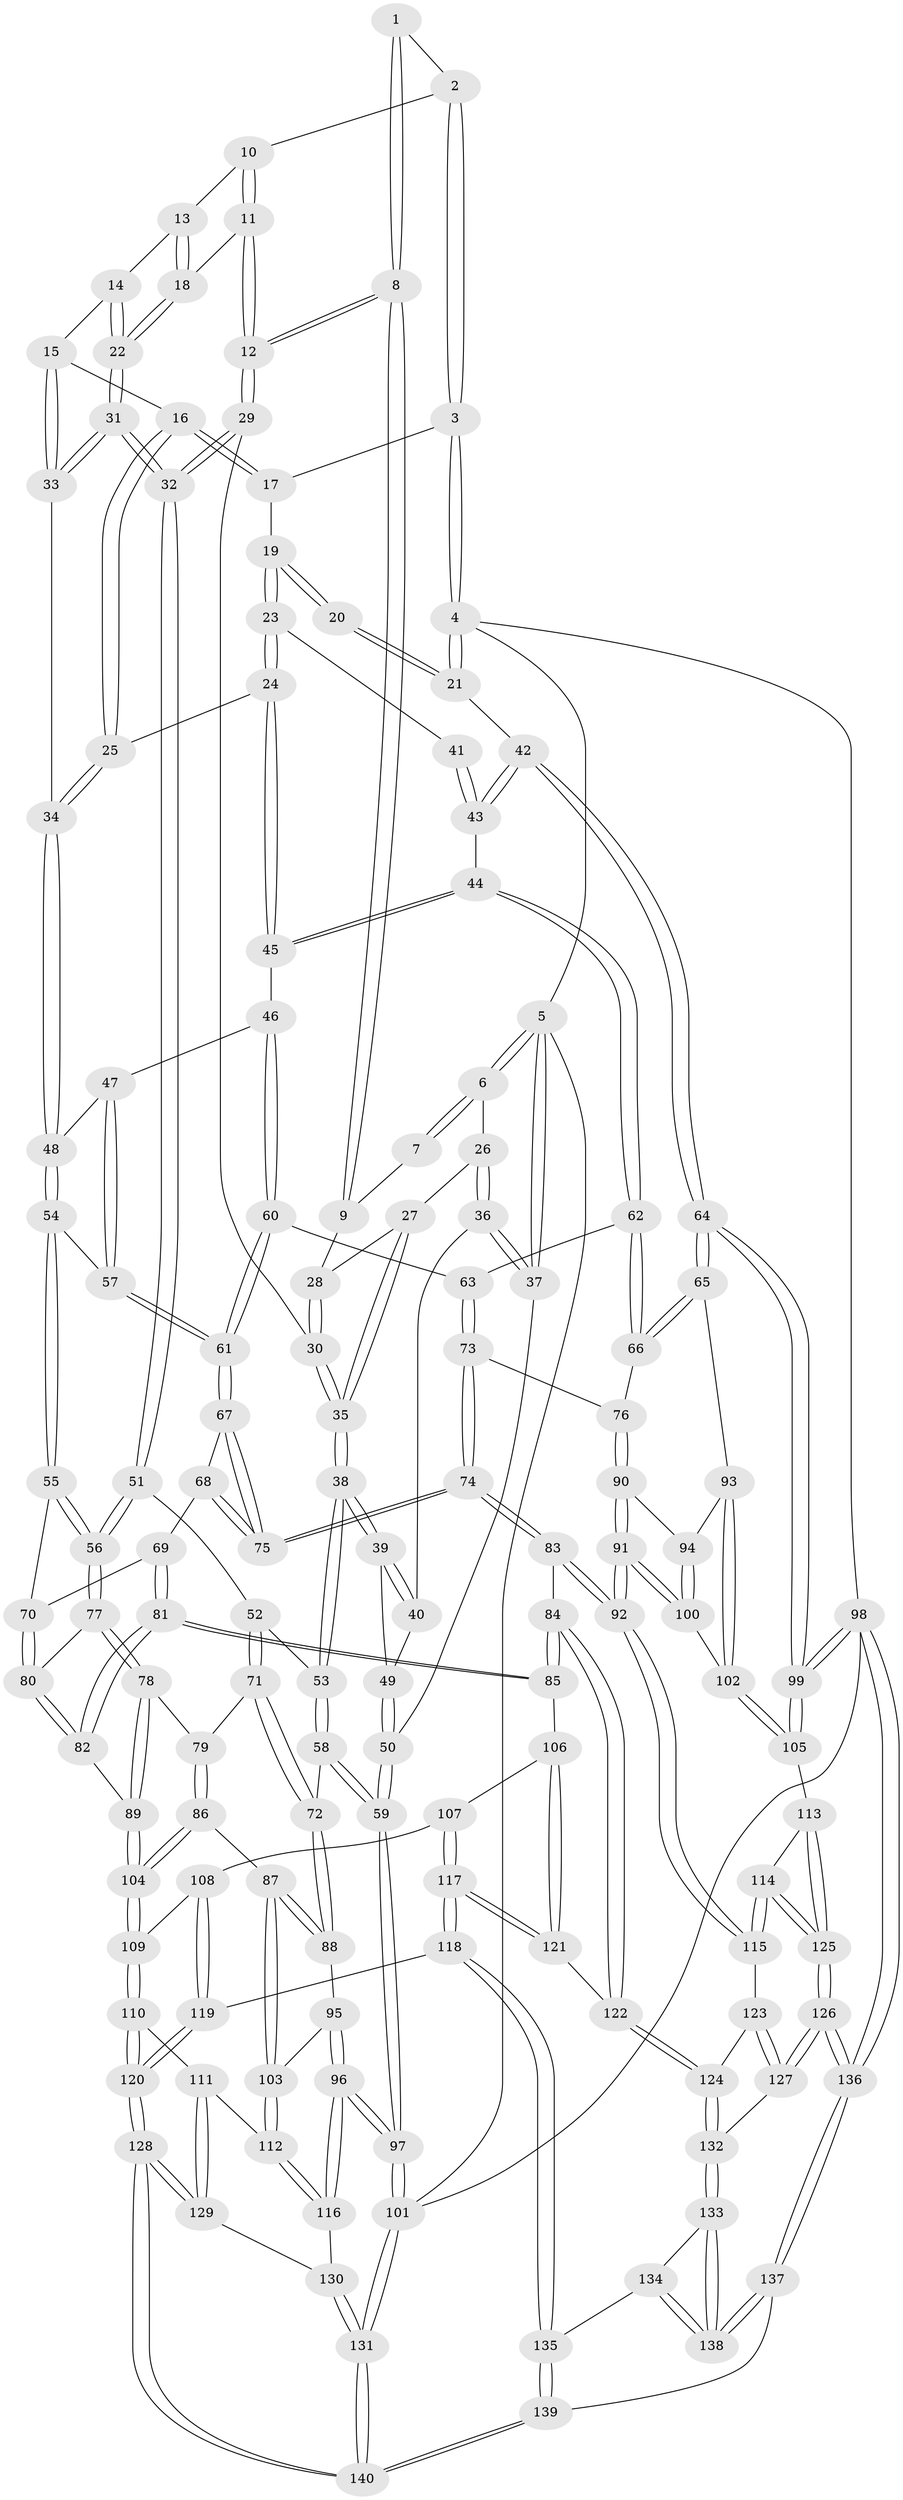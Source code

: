 // coarse degree distribution, {4: 0.4107142857142857, 3: 0.375, 5: 0.125, 2: 0.08928571428571429}
// Generated by graph-tools (version 1.1) at 2025/54/03/04/25 22:54:45]
// undirected, 140 vertices, 347 edges
graph export_dot {
  node [color=gray90,style=filled];
  1 [pos="+0.37818815967459024+0"];
  2 [pos="+0.4010079204822866+0"];
  3 [pos="+0.6797296970545437+0"];
  4 [pos="+1+0"];
  5 [pos="+0+0"];
  6 [pos="+0+0"];
  7 [pos="+0.25125543331920047+0"];
  8 [pos="+0.2975573928643167+0.12965507601868279"];
  9 [pos="+0.19904039060807607+0.10111001942389947"];
  10 [pos="+0.41496217273463265+0"];
  11 [pos="+0.3466420735488345+0.13654613934451976"];
  12 [pos="+0.30732630240729714+0.14200727519164416"];
  13 [pos="+0.4309257027128537+0.05021769753713314"];
  14 [pos="+0.5033411585640846+0.11190650536907293"];
  15 [pos="+0.5698321901189453+0.12215487400454099"];
  16 [pos="+0.6852612937527727+0.021589302726534643"];
  17 [pos="+0.6820327184084591+0"];
  18 [pos="+0.4149903858801051+0.14946157869346563"];
  19 [pos="+0.9596754108275158+0.08323011139132727"];
  20 [pos="+1+0.0677963347619555"];
  21 [pos="+1+0.008373899562649383"];
  22 [pos="+0.42048121923106546+0.15633757609187343"];
  23 [pos="+0.8421463964694026+0.1702613598129434"];
  24 [pos="+0.827042575858747+0.18020275297804078"];
  25 [pos="+0.7199363167628652+0.08887471481372922"];
  26 [pos="+0.1221706961434375+0.14470686155780357"];
  27 [pos="+0.13328054292058328+0.14285201339877754"];
  28 [pos="+0.1979705130684985+0.10195884183764814"];
  29 [pos="+0.29601632020556956+0.23157215150041527"];
  30 [pos="+0.2618631716908879+0.23811819923004737"];
  31 [pos="+0.45694668287921886+0.2647948223881802"];
  32 [pos="+0.4400198529569551+0.3488394733788159"];
  33 [pos="+0.5534100446210521+0.15901650643504844"];
  34 [pos="+0.6394909292133016+0.29175007477824466"];
  35 [pos="+0.23914171475794707+0.2454382116030737"];
  36 [pos="+0.0863013892332351+0.1869433499894673"];
  37 [pos="+0+0.14818208088907528"];
  38 [pos="+0.1691842014880035+0.33265475090639957"];
  39 [pos="+0.16916744942820774+0.33264010791991394"];
  40 [pos="+0.09189063132023874+0.23252794986927372"];
  41 [pos="+0.9639804681027669+0.1731986423825234"];
  42 [pos="+1+0.3697058956398239"];
  43 [pos="+0.9035882707019985+0.3063669859694522"];
  44 [pos="+0.8770554481709903+0.30248228396631566"];
  45 [pos="+0.8608808003449223+0.2928084825830858"];
  46 [pos="+0.8448783025316098+0.30016076125930435"];
  47 [pos="+0.7482461608099445+0.3160407863860517"];
  48 [pos="+0.6375951652080791+0.3059587835815757"];
  49 [pos="+0+0.3262742407766909"];
  50 [pos="+0+0.42977357399351906"];
  51 [pos="+0.44003260553571155+0.3488879299228807"];
  52 [pos="+0.31114950444653305+0.4034409916080018"];
  53 [pos="+0.16940491192734436+0.3337424991861892"];
  54 [pos="+0.5712123173641774+0.3674492610750282"];
  55 [pos="+0.522984007666924+0.38544332759869876"];
  56 [pos="+0.4772713866779056+0.3793393348632592"];
  57 [pos="+0.7105858815984011+0.4373030561809095"];
  58 [pos="+0.08148577983918394+0.49078216149492077"];
  59 [pos="+0+0.5067297153912914"];
  60 [pos="+0.7422076260598935+0.45719669323185147"];
  61 [pos="+0.7305441510835878+0.45690041318660723"];
  62 [pos="+0.8552523495878872+0.46179797798373934"];
  63 [pos="+0.7504390055455679+0.46243323900571714"];
  64 [pos="+1+0.5132345148694903"];
  65 [pos="+1+0.5340198230264803"];
  66 [pos="+0.8809245347811512+0.5133557559073189"];
  67 [pos="+0.6910056116580086+0.5152246885009782"];
  68 [pos="+0.6064045664798241+0.48419938891148817"];
  69 [pos="+0.5719194471679647+0.4689749452203054"];
  70 [pos="+0.5653616235851144+0.4588210874987682"];
  71 [pos="+0.2572340758195759+0.5024092992630014"];
  72 [pos="+0.14003653216427678+0.5243842286562608"];
  73 [pos="+0.7959836147735619+0.5618134471531097"];
  74 [pos="+0.6957667296447412+0.6289787175705507"];
  75 [pos="+0.6946728660552062+0.6142027097804992"];
  76 [pos="+0.8352455222005181+0.5605610140655146"];
  77 [pos="+0.45500236635050295+0.46289476792286166"];
  78 [pos="+0.3905538511477427+0.5960871788468544"];
  79 [pos="+0.27779711089323295+0.527199774684811"];
  80 [pos="+0.5223071806901739+0.5825929031987918"];
  81 [pos="+0.6132752391638042+0.6777933319160919"];
  82 [pos="+0.5505575588105538+0.6563777083344112"];
  83 [pos="+0.6754972832814831+0.6669169518693775"];
  84 [pos="+0.6179954620144248+0.680018473233216"];
  85 [pos="+0.6148712609866703+0.679077772930735"];
  86 [pos="+0.2472976121059924+0.6738207173061697"];
  87 [pos="+0.21409265626779+0.6834384487939852"];
  88 [pos="+0.16330920772588559+0.6077084245470492"];
  89 [pos="+0.39756349524553125+0.6431128461214116"];
  90 [pos="+0.8653145427848472+0.6353088028892816"];
  91 [pos="+0.808481633308236+0.7186196670840713"];
  92 [pos="+0.7837996934394077+0.7345297178554833"];
  93 [pos="+0.9928523650561552+0.6035167514912716"];
  94 [pos="+0.9247459799741776+0.6385707728824652"];
  95 [pos="+0.08663829676857823+0.6663869333151172"];
  96 [pos="+0+0.8157924731648789"];
  97 [pos="+0+0.8227070915832928"];
  98 [pos="+1+1"];
  99 [pos="+1+0.8988725455115941"];
  100 [pos="+0.9208641489263132+0.721513539241829"];
  101 [pos="+0+1"];
  102 [pos="+0.9421774697171096+0.739208572305918"];
  103 [pos="+0.20571711312810456+0.7018750173977694"];
  104 [pos="+0.37543126236399504+0.6757148197599088"];
  105 [pos="+1+0.8198492932309737"];
  106 [pos="+0.5761511515251344+0.7145532070962184"];
  107 [pos="+0.49806295954880536+0.7674781934175312"];
  108 [pos="+0.43833640042030747+0.7604772077020654"];
  109 [pos="+0.378693169292914+0.7122814488563187"];
  110 [pos="+0.3405539446093341+0.8002004956504344"];
  111 [pos="+0.23182468124506747+0.8034125121442179"];
  112 [pos="+0.17751556109974953+0.7713146578662222"];
  113 [pos="+0.9698739605365783+0.825443058024199"];
  114 [pos="+0.8148187225054617+0.778109106935421"];
  115 [pos="+0.7864083774523604+0.745259226718352"];
  116 [pos="+0.08942443148302831+0.8120402904614393"];
  117 [pos="+0.4943536689359475+0.8804979259119226"];
  118 [pos="+0.48353565819443406+0.8895649607370277"];
  119 [pos="+0.4530060510868416+0.8873761117005687"];
  120 [pos="+0.38170632314724284+0.9036312705786124"];
  121 [pos="+0.5100896370425435+0.8744667777643536"];
  122 [pos="+0.626836070781997+0.8542863521362581"];
  123 [pos="+0.7662259483070847+0.7812476564712248"];
  124 [pos="+0.6384529529982523+0.8670719230202314"];
  125 [pos="+0.8353202745898366+0.9136668543683705"];
  126 [pos="+0.8145406084071554+0.9588973565915306"];
  127 [pos="+0.7376364967956922+0.8966865919706075"];
  128 [pos="+0.29889877089213845+1"];
  129 [pos="+0.28081346090001663+0.9910277964170465"];
  130 [pos="+0.1386814720923901+0.8763340176433705"];
  131 [pos="+0.13047006515326584+1"];
  132 [pos="+0.6483403413862343+0.8847057875674503"];
  133 [pos="+0.6428668137565542+0.9087518037616646"];
  134 [pos="+0.562526655906286+0.9332391959992153"];
  135 [pos="+0.5010132905058232+0.9240373988064975"];
  136 [pos="+0.8735279998473027+1"];
  137 [pos="+0.632334780072362+1"];
  138 [pos="+0.6341236995385787+1"];
  139 [pos="+0.5786122673804994+1"];
  140 [pos="+0.27261763770900427+1"];
  1 -- 2;
  1 -- 8;
  1 -- 8;
  2 -- 3;
  2 -- 3;
  2 -- 10;
  3 -- 4;
  3 -- 4;
  3 -- 17;
  4 -- 5;
  4 -- 21;
  4 -- 21;
  4 -- 98;
  5 -- 6;
  5 -- 6;
  5 -- 37;
  5 -- 37;
  5 -- 101;
  6 -- 7;
  6 -- 7;
  6 -- 26;
  7 -- 9;
  8 -- 9;
  8 -- 9;
  8 -- 12;
  8 -- 12;
  9 -- 28;
  10 -- 11;
  10 -- 11;
  10 -- 13;
  11 -- 12;
  11 -- 12;
  11 -- 18;
  12 -- 29;
  12 -- 29;
  13 -- 14;
  13 -- 18;
  13 -- 18;
  14 -- 15;
  14 -- 22;
  14 -- 22;
  15 -- 16;
  15 -- 33;
  15 -- 33;
  16 -- 17;
  16 -- 17;
  16 -- 25;
  16 -- 25;
  17 -- 19;
  18 -- 22;
  18 -- 22;
  19 -- 20;
  19 -- 20;
  19 -- 23;
  19 -- 23;
  20 -- 21;
  20 -- 21;
  21 -- 42;
  22 -- 31;
  22 -- 31;
  23 -- 24;
  23 -- 24;
  23 -- 41;
  24 -- 25;
  24 -- 45;
  24 -- 45;
  25 -- 34;
  25 -- 34;
  26 -- 27;
  26 -- 36;
  26 -- 36;
  27 -- 28;
  27 -- 35;
  27 -- 35;
  28 -- 30;
  28 -- 30;
  29 -- 30;
  29 -- 32;
  29 -- 32;
  30 -- 35;
  30 -- 35;
  31 -- 32;
  31 -- 32;
  31 -- 33;
  31 -- 33;
  32 -- 51;
  32 -- 51;
  33 -- 34;
  34 -- 48;
  34 -- 48;
  35 -- 38;
  35 -- 38;
  36 -- 37;
  36 -- 37;
  36 -- 40;
  37 -- 50;
  38 -- 39;
  38 -- 39;
  38 -- 53;
  38 -- 53;
  39 -- 40;
  39 -- 40;
  39 -- 49;
  40 -- 49;
  41 -- 43;
  41 -- 43;
  42 -- 43;
  42 -- 43;
  42 -- 64;
  42 -- 64;
  43 -- 44;
  44 -- 45;
  44 -- 45;
  44 -- 62;
  44 -- 62;
  45 -- 46;
  46 -- 47;
  46 -- 60;
  46 -- 60;
  47 -- 48;
  47 -- 57;
  47 -- 57;
  48 -- 54;
  48 -- 54;
  49 -- 50;
  49 -- 50;
  50 -- 59;
  50 -- 59;
  51 -- 52;
  51 -- 56;
  51 -- 56;
  52 -- 53;
  52 -- 71;
  52 -- 71;
  53 -- 58;
  53 -- 58;
  54 -- 55;
  54 -- 55;
  54 -- 57;
  55 -- 56;
  55 -- 56;
  55 -- 70;
  56 -- 77;
  56 -- 77;
  57 -- 61;
  57 -- 61;
  58 -- 59;
  58 -- 59;
  58 -- 72;
  59 -- 97;
  59 -- 97;
  60 -- 61;
  60 -- 61;
  60 -- 63;
  61 -- 67;
  61 -- 67;
  62 -- 63;
  62 -- 66;
  62 -- 66;
  63 -- 73;
  63 -- 73;
  64 -- 65;
  64 -- 65;
  64 -- 99;
  64 -- 99;
  65 -- 66;
  65 -- 66;
  65 -- 93;
  66 -- 76;
  67 -- 68;
  67 -- 75;
  67 -- 75;
  68 -- 69;
  68 -- 75;
  68 -- 75;
  69 -- 70;
  69 -- 81;
  69 -- 81;
  70 -- 80;
  70 -- 80;
  71 -- 72;
  71 -- 72;
  71 -- 79;
  72 -- 88;
  72 -- 88;
  73 -- 74;
  73 -- 74;
  73 -- 76;
  74 -- 75;
  74 -- 75;
  74 -- 83;
  74 -- 83;
  76 -- 90;
  76 -- 90;
  77 -- 78;
  77 -- 78;
  77 -- 80;
  78 -- 79;
  78 -- 89;
  78 -- 89;
  79 -- 86;
  79 -- 86;
  80 -- 82;
  80 -- 82;
  81 -- 82;
  81 -- 82;
  81 -- 85;
  81 -- 85;
  82 -- 89;
  83 -- 84;
  83 -- 92;
  83 -- 92;
  84 -- 85;
  84 -- 85;
  84 -- 122;
  84 -- 122;
  85 -- 106;
  86 -- 87;
  86 -- 104;
  86 -- 104;
  87 -- 88;
  87 -- 88;
  87 -- 103;
  87 -- 103;
  88 -- 95;
  89 -- 104;
  89 -- 104;
  90 -- 91;
  90 -- 91;
  90 -- 94;
  91 -- 92;
  91 -- 92;
  91 -- 100;
  91 -- 100;
  92 -- 115;
  92 -- 115;
  93 -- 94;
  93 -- 102;
  93 -- 102;
  94 -- 100;
  94 -- 100;
  95 -- 96;
  95 -- 96;
  95 -- 103;
  96 -- 97;
  96 -- 97;
  96 -- 116;
  96 -- 116;
  97 -- 101;
  97 -- 101;
  98 -- 99;
  98 -- 99;
  98 -- 136;
  98 -- 136;
  98 -- 101;
  99 -- 105;
  99 -- 105;
  100 -- 102;
  101 -- 131;
  101 -- 131;
  102 -- 105;
  102 -- 105;
  103 -- 112;
  103 -- 112;
  104 -- 109;
  104 -- 109;
  105 -- 113;
  106 -- 107;
  106 -- 121;
  106 -- 121;
  107 -- 108;
  107 -- 117;
  107 -- 117;
  108 -- 109;
  108 -- 119;
  108 -- 119;
  109 -- 110;
  109 -- 110;
  110 -- 111;
  110 -- 120;
  110 -- 120;
  111 -- 112;
  111 -- 129;
  111 -- 129;
  112 -- 116;
  112 -- 116;
  113 -- 114;
  113 -- 125;
  113 -- 125;
  114 -- 115;
  114 -- 115;
  114 -- 125;
  114 -- 125;
  115 -- 123;
  116 -- 130;
  117 -- 118;
  117 -- 118;
  117 -- 121;
  117 -- 121;
  118 -- 119;
  118 -- 135;
  118 -- 135;
  119 -- 120;
  119 -- 120;
  120 -- 128;
  120 -- 128;
  121 -- 122;
  122 -- 124;
  122 -- 124;
  123 -- 124;
  123 -- 127;
  123 -- 127;
  124 -- 132;
  124 -- 132;
  125 -- 126;
  125 -- 126;
  126 -- 127;
  126 -- 127;
  126 -- 136;
  126 -- 136;
  127 -- 132;
  128 -- 129;
  128 -- 129;
  128 -- 140;
  128 -- 140;
  129 -- 130;
  130 -- 131;
  130 -- 131;
  131 -- 140;
  131 -- 140;
  132 -- 133;
  132 -- 133;
  133 -- 134;
  133 -- 138;
  133 -- 138;
  134 -- 135;
  134 -- 138;
  134 -- 138;
  135 -- 139;
  135 -- 139;
  136 -- 137;
  136 -- 137;
  137 -- 138;
  137 -- 138;
  137 -- 139;
  139 -- 140;
  139 -- 140;
}
